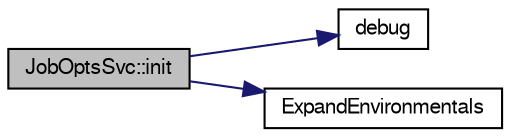 digraph "JobOptsSvc::init"
{
  bgcolor="transparent";
  edge [fontname="FreeSans",fontsize="10",labelfontname="FreeSans",labelfontsize="10"];
  node [fontname="FreeSans",fontsize="10",shape=record];
  rankdir="LR";
  Node1 [label="JobOptsSvc::init",height=0.2,width=0.4,color="black", fillcolor="grey75", style="filled" fontcolor="black"];
  Node1 -> Node2 [color="midnightblue",fontsize="10",style="solid",fontname="FreeSans"];
  Node2 [label="debug",height=0.2,width=0.4,color="black",URL="$dd/d23/JobOptsSvc_8cxx.html#a71e70a8ecc08c35494b083076d2ace7b"];
  Node1 -> Node3 [color="midnightblue",fontsize="10",style="solid",fontname="FreeSans"];
  Node3 [label="ExpandEnvironmentals",height=0.2,width=0.4,color="black",URL="$da/d4b/DbSvc_8cc.html#af49adeb6262b3b870c3409ba576ad031"];
}
